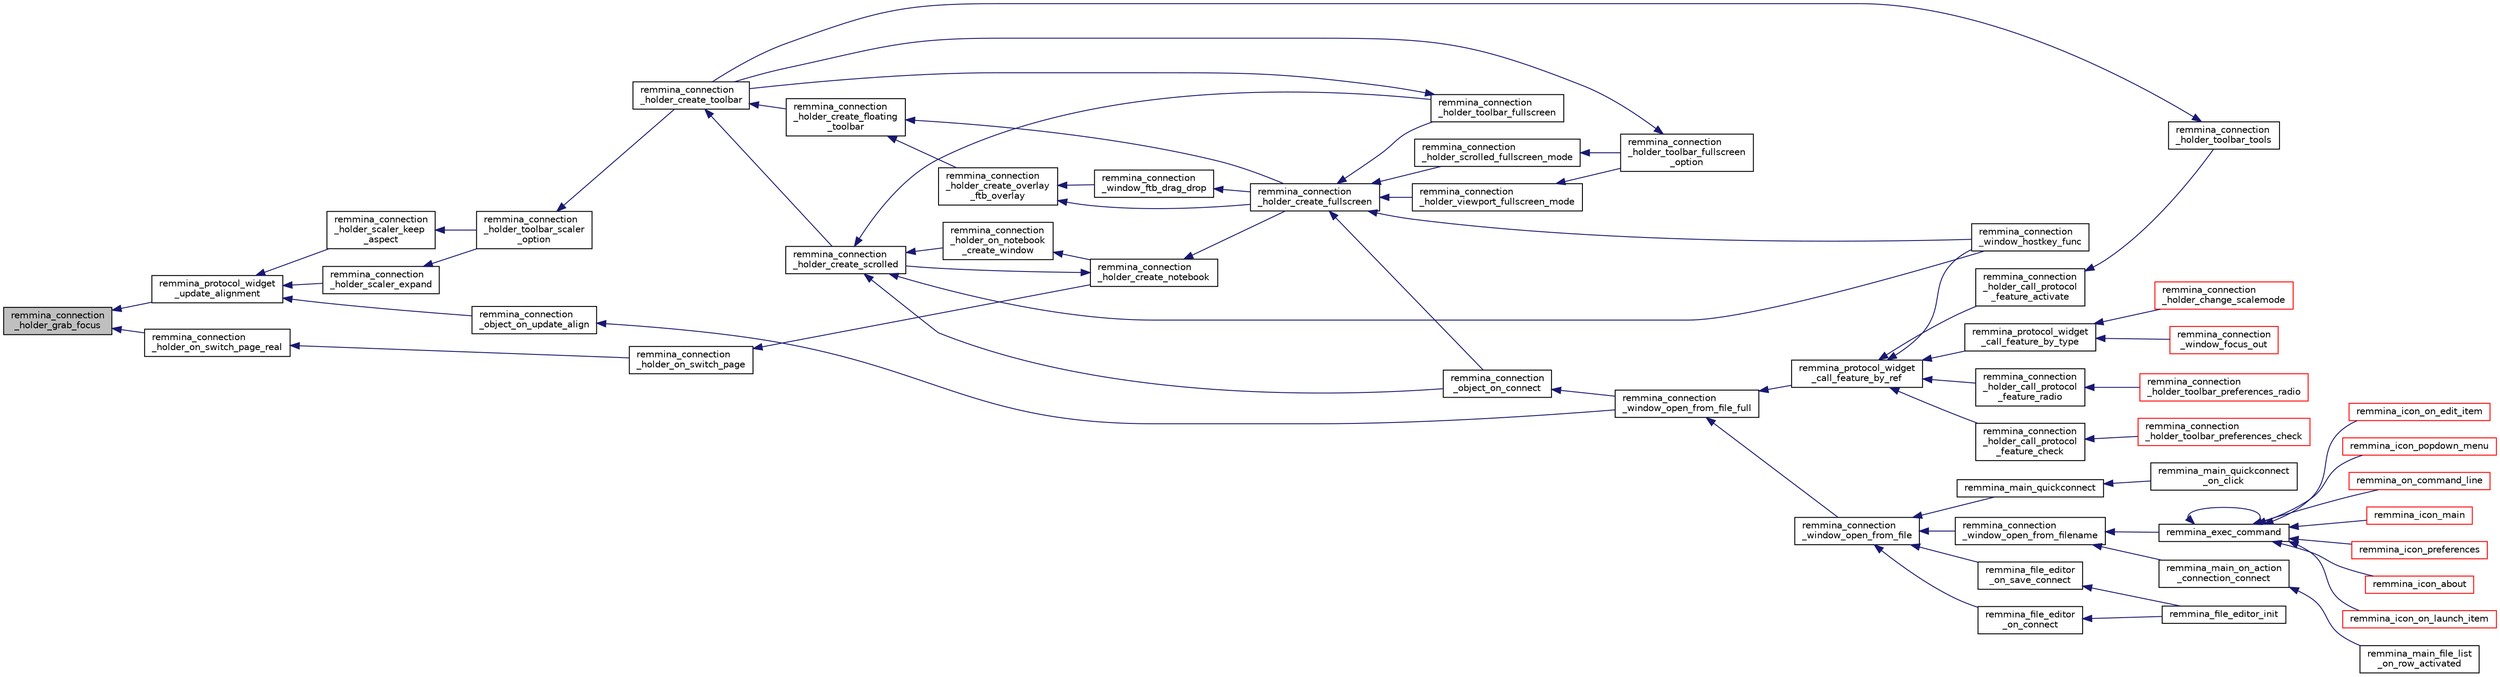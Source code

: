 digraph "remmina_connection_holder_grab_focus"
{
  edge [fontname="Helvetica",fontsize="10",labelfontname="Helvetica",labelfontsize="10"];
  node [fontname="Helvetica",fontsize="10",shape=record];
  rankdir="LR";
  Node4445 [label="remmina_connection\l_holder_grab_focus",height=0.2,width=0.4,color="black", fillcolor="grey75", style="filled", fontcolor="black"];
  Node4445 -> Node4446 [dir="back",color="midnightblue",fontsize="10",style="solid",fontname="Helvetica"];
  Node4446 [label="remmina_protocol_widget\l_update_alignment",height=0.2,width=0.4,color="black", fillcolor="white", style="filled",URL="$remmina__connection__window_8c.html#ab7dc553cbd2005feb77163cf79f48f6d"];
  Node4446 -> Node4447 [dir="back",color="midnightblue",fontsize="10",style="solid",fontname="Helvetica"];
  Node4447 [label="remmina_connection\l_holder_scaler_expand",height=0.2,width=0.4,color="black", fillcolor="white", style="filled",URL="$remmina__connection__window_8c.html#a4495fca1215fef8e8484b7fee38ae996"];
  Node4447 -> Node4448 [dir="back",color="midnightblue",fontsize="10",style="solid",fontname="Helvetica"];
  Node4448 [label="remmina_connection\l_holder_toolbar_scaler\l_option",height=0.2,width=0.4,color="black", fillcolor="white", style="filled",URL="$remmina__connection__window_8c.html#a7a722d82899ce761356e47de2ac91452"];
  Node4448 -> Node4449 [dir="back",color="midnightblue",fontsize="10",style="solid",fontname="Helvetica"];
  Node4449 [label="remmina_connection\l_holder_create_toolbar",height=0.2,width=0.4,color="black", fillcolor="white", style="filled",URL="$remmina__connection__window_8c.html#af8138da72278e9e9000276e08a6fd984"];
  Node4449 -> Node4450 [dir="back",color="midnightblue",fontsize="10",style="solid",fontname="Helvetica"];
  Node4450 [label="remmina_connection\l_holder_create_floating\l_toolbar",height=0.2,width=0.4,color="black", fillcolor="white", style="filled",URL="$remmina__connection__window_8c.html#a967dca6c1876afc3e6bcb763f9709d43"];
  Node4450 -> Node4451 [dir="back",color="midnightblue",fontsize="10",style="solid",fontname="Helvetica"];
  Node4451 [label="remmina_connection\l_holder_create_overlay\l_ftb_overlay",height=0.2,width=0.4,color="black", fillcolor="white", style="filled",URL="$remmina__connection__window_8c.html#ab2edcb806312b3367c70fbb13c383ae0"];
  Node4451 -> Node4452 [dir="back",color="midnightblue",fontsize="10",style="solid",fontname="Helvetica"];
  Node4452 [label="remmina_connection\l_window_ftb_drag_drop",height=0.2,width=0.4,color="black", fillcolor="white", style="filled",URL="$remmina__connection__window_8c.html#a15c9b2bd929f8f2bb64d0bb6fa60f067"];
  Node4452 -> Node4453 [dir="back",color="midnightblue",fontsize="10",style="solid",fontname="Helvetica"];
  Node4453 [label="remmina_connection\l_holder_create_fullscreen",height=0.2,width=0.4,color="black", fillcolor="white", style="filled",URL="$remmina__connection__window_8c.html#ae67ca4d276339723c1ff87fc224eaccf"];
  Node4453 -> Node4454 [dir="back",color="midnightblue",fontsize="10",style="solid",fontname="Helvetica"];
  Node4454 [label="remmina_connection\l_holder_toolbar_fullscreen",height=0.2,width=0.4,color="black", fillcolor="white", style="filled",URL="$remmina__connection__window_8c.html#a02ac20f50f1b7b816bd7208127efdbee"];
  Node4454 -> Node4449 [dir="back",color="midnightblue",fontsize="10",style="solid",fontname="Helvetica"];
  Node4453 -> Node4455 [dir="back",color="midnightblue",fontsize="10",style="solid",fontname="Helvetica"];
  Node4455 [label="remmina_connection\l_holder_viewport_fullscreen_mode",height=0.2,width=0.4,color="black", fillcolor="white", style="filled",URL="$remmina__connection__window_8c.html#a0e99d0ff8c39f2c6de508eee9ef498c5"];
  Node4455 -> Node4456 [dir="back",color="midnightblue",fontsize="10",style="solid",fontname="Helvetica"];
  Node4456 [label="remmina_connection\l_holder_toolbar_fullscreen\l_option",height=0.2,width=0.4,color="black", fillcolor="white", style="filled",URL="$remmina__connection__window_8c.html#a1415cdcbed0e6fe9a7978586bf132207"];
  Node4456 -> Node4449 [dir="back",color="midnightblue",fontsize="10",style="solid",fontname="Helvetica"];
  Node4453 -> Node4457 [dir="back",color="midnightblue",fontsize="10",style="solid",fontname="Helvetica"];
  Node4457 [label="remmina_connection\l_holder_scrolled_fullscreen_mode",height=0.2,width=0.4,color="black", fillcolor="white", style="filled",URL="$remmina__connection__window_8c.html#aa25cae5c0e15e13b817b925e42a044a9"];
  Node4457 -> Node4456 [dir="back",color="midnightblue",fontsize="10",style="solid",fontname="Helvetica"];
  Node4453 -> Node4458 [dir="back",color="midnightblue",fontsize="10",style="solid",fontname="Helvetica"];
  Node4458 [label="remmina_connection\l_window_hostkey_func",height=0.2,width=0.4,color="black", fillcolor="white", style="filled",URL="$remmina__connection__window_8c.html#abef663d930076deb3105f86dabe2a9c3"];
  Node4453 -> Node4459 [dir="back",color="midnightblue",fontsize="10",style="solid",fontname="Helvetica"];
  Node4459 [label="remmina_connection\l_object_on_connect",height=0.2,width=0.4,color="black", fillcolor="white", style="filled",URL="$remmina__connection__window_8c.html#a0ad685a873ecef95ec13caba17e0c22e"];
  Node4459 -> Node4460 [dir="back",color="midnightblue",fontsize="10",style="solid",fontname="Helvetica"];
  Node4460 [label="remmina_connection\l_window_open_from_file_full",height=0.2,width=0.4,color="black", fillcolor="white", style="filled",URL="$remmina__connection__window_8h.html#adbf2b670ca3bae96a99cb0b36021a961"];
  Node4460 -> Node4461 [dir="back",color="midnightblue",fontsize="10",style="solid",fontname="Helvetica"];
  Node4461 [label="remmina_connection\l_window_open_from_file",height=0.2,width=0.4,color="black", fillcolor="white", style="filled",URL="$remmina__connection__window_8h.html#a1c7f722a89609523cc4de079cc82f23c"];
  Node4461 -> Node4462 [dir="back",color="midnightblue",fontsize="10",style="solid",fontname="Helvetica"];
  Node4462 [label="remmina_connection\l_window_open_from_filename",height=0.2,width=0.4,color="black", fillcolor="white", style="filled",URL="$remmina__connection__window_8h.html#ab0ed27ef360efc7d92906cbabf9da5db"];
  Node4462 -> Node4463 [dir="back",color="midnightblue",fontsize="10",style="solid",fontname="Helvetica"];
  Node4463 [label="remmina_exec_command",height=0.2,width=0.4,color="black", fillcolor="white", style="filled",URL="$remmina__exec_8h.html#a424cabdcff647797061e7482049d62a7"];
  Node4463 -> Node4464 [dir="back",color="midnightblue",fontsize="10",style="solid",fontname="Helvetica"];
  Node4464 [label="remmina_on_command_line",height=0.2,width=0.4,color="red", fillcolor="white", style="filled",URL="$remmina_8c.html#aeb286fc5bd52ab5382ab8cb495dc2914"];
  Node4463 -> Node4463 [dir="back",color="midnightblue",fontsize="10",style="solid",fontname="Helvetica"];
  Node4463 -> Node4466 [dir="back",color="midnightblue",fontsize="10",style="solid",fontname="Helvetica"];
  Node4466 [label="remmina_icon_main",height=0.2,width=0.4,color="red", fillcolor="white", style="filled",URL="$remmina__icon_8c.html#a920476110ab6410c8fc8cf734109e497"];
  Node4463 -> Node4477 [dir="back",color="midnightblue",fontsize="10",style="solid",fontname="Helvetica"];
  Node4477 [label="remmina_icon_preferences",height=0.2,width=0.4,color="red", fillcolor="white", style="filled",URL="$remmina__icon_8c.html#ad3b0e3d12e4854eae05b1afea19da404"];
  Node4463 -> Node4478 [dir="back",color="midnightblue",fontsize="10",style="solid",fontname="Helvetica"];
  Node4478 [label="remmina_icon_about",height=0.2,width=0.4,color="red", fillcolor="white", style="filled",URL="$remmina__icon_8c.html#a5cdf1958ef01e49889bcee2e90e2cf71"];
  Node4463 -> Node4479 [dir="back",color="midnightblue",fontsize="10",style="solid",fontname="Helvetica"];
  Node4479 [label="remmina_icon_on_launch_item",height=0.2,width=0.4,color="red", fillcolor="white", style="filled",URL="$remmina__icon_8c.html#ad1699688680e12abcfd5c74dd2f76d83"];
  Node4463 -> Node4482 [dir="back",color="midnightblue",fontsize="10",style="solid",fontname="Helvetica"];
  Node4482 [label="remmina_icon_on_edit_item",height=0.2,width=0.4,color="red", fillcolor="white", style="filled",URL="$remmina__icon_8c.html#af8708120906a8dc41a7998ebf9ecd129"];
  Node4463 -> Node4483 [dir="back",color="midnightblue",fontsize="10",style="solid",fontname="Helvetica"];
  Node4483 [label="remmina_icon_popdown_menu",height=0.2,width=0.4,color="red", fillcolor="white", style="filled",URL="$remmina__icon_8c.html#a444be76e3c3a065279c5f9abc7fae833"];
  Node4462 -> Node4484 [dir="back",color="midnightblue",fontsize="10",style="solid",fontname="Helvetica"];
  Node4484 [label="remmina_main_on_action\l_connection_connect",height=0.2,width=0.4,color="black", fillcolor="white", style="filled",URL="$remmina__main_8c.html#ae023d1cb099a4f7bee79f13760566cbf"];
  Node4484 -> Node4485 [dir="back",color="midnightblue",fontsize="10",style="solid",fontname="Helvetica"];
  Node4485 [label="remmina_main_file_list\l_on_row_activated",height=0.2,width=0.4,color="black", fillcolor="white", style="filled",URL="$remmina__main_8c.html#aba1a89a2400c5cc8373c6bd34602ac10"];
  Node4461 -> Node4486 [dir="back",color="midnightblue",fontsize="10",style="solid",fontname="Helvetica"];
  Node4486 [label="remmina_file_editor\l_on_connect",height=0.2,width=0.4,color="black", fillcolor="white", style="filled",URL="$remmina__file__editor_8c.html#a73b8581fd1fd77532b748d91a2951f25"];
  Node4486 -> Node4470 [dir="back",color="midnightblue",fontsize="10",style="solid",fontname="Helvetica"];
  Node4470 [label="remmina_file_editor_init",height=0.2,width=0.4,color="black", fillcolor="white", style="filled",URL="$remmina__file__editor_8c.html#a9afd8d41c66f547320930eb331f3124d"];
  Node4461 -> Node4471 [dir="back",color="midnightblue",fontsize="10",style="solid",fontname="Helvetica"];
  Node4471 [label="remmina_file_editor\l_on_save_connect",height=0.2,width=0.4,color="black", fillcolor="white", style="filled",URL="$remmina__file__editor_8c.html#a57224f3f69f04f398de563b71be6b18e"];
  Node4471 -> Node4470 [dir="back",color="midnightblue",fontsize="10",style="solid",fontname="Helvetica"];
  Node4461 -> Node4487 [dir="back",color="midnightblue",fontsize="10",style="solid",fontname="Helvetica"];
  Node4487 [label="remmina_main_quickconnect",height=0.2,width=0.4,color="black", fillcolor="white", style="filled",URL="$remmina__main_8c.html#a802458852abacebfb16f1f4295806a01"];
  Node4487 -> Node4488 [dir="back",color="midnightblue",fontsize="10",style="solid",fontname="Helvetica"];
  Node4488 [label="remmina_main_quickconnect\l_on_click",height=0.2,width=0.4,color="black", fillcolor="white", style="filled",URL="$remmina__main_8c.html#a210e9e04c7c97cc86412044de31f659d"];
  Node4460 -> Node4489 [dir="back",color="midnightblue",fontsize="10",style="solid",fontname="Helvetica"];
  Node4489 [label="remmina_protocol_widget\l_call_feature_by_ref",height=0.2,width=0.4,color="black", fillcolor="white", style="filled",URL="$remmina__protocol__widget_8h.html#a605b69a9aa4393024369cc5070488692"];
  Node4489 -> Node4490 [dir="back",color="midnightblue",fontsize="10",style="solid",fontname="Helvetica"];
  Node4490 [label="remmina_connection\l_holder_call_protocol\l_feature_radio",height=0.2,width=0.4,color="black", fillcolor="white", style="filled",URL="$remmina__connection__window_8c.html#a86280cb973101817f7410af393bc2f98"];
  Node4490 -> Node4491 [dir="back",color="midnightblue",fontsize="10",style="solid",fontname="Helvetica"];
  Node4491 [label="remmina_connection\l_holder_toolbar_preferences_radio",height=0.2,width=0.4,color="red", fillcolor="white", style="filled",URL="$remmina__connection__window_8c.html#a1ddab4aacc284c606ab237eae9c0b5a9"];
  Node4489 -> Node4493 [dir="back",color="midnightblue",fontsize="10",style="solid",fontname="Helvetica"];
  Node4493 [label="remmina_connection\l_holder_call_protocol\l_feature_check",height=0.2,width=0.4,color="black", fillcolor="white", style="filled",URL="$remmina__connection__window_8c.html#a8d924ded7fe147df8b5f113e2fb1d6e7"];
  Node4493 -> Node4494 [dir="back",color="midnightblue",fontsize="10",style="solid",fontname="Helvetica"];
  Node4494 [label="remmina_connection\l_holder_toolbar_preferences_check",height=0.2,width=0.4,color="red", fillcolor="white", style="filled",URL="$remmina__connection__window_8c.html#ada0dce340f5f1484c496a2357e8a2c69"];
  Node4489 -> Node4495 [dir="back",color="midnightblue",fontsize="10",style="solid",fontname="Helvetica"];
  Node4495 [label="remmina_connection\l_holder_call_protocol\l_feature_activate",height=0.2,width=0.4,color="black", fillcolor="white", style="filled",URL="$remmina__connection__window_8c.html#a4507b43c6fd10bc68d9512c6b253a552"];
  Node4495 -> Node4496 [dir="back",color="midnightblue",fontsize="10",style="solid",fontname="Helvetica"];
  Node4496 [label="remmina_connection\l_holder_toolbar_tools",height=0.2,width=0.4,color="black", fillcolor="white", style="filled",URL="$remmina__connection__window_8c.html#a51cc0b2274049920f67c71047bd76213"];
  Node4496 -> Node4449 [dir="back",color="midnightblue",fontsize="10",style="solid",fontname="Helvetica"];
  Node4489 -> Node4458 [dir="back",color="midnightblue",fontsize="10",style="solid",fontname="Helvetica"];
  Node4489 -> Node4497 [dir="back",color="midnightblue",fontsize="10",style="solid",fontname="Helvetica"];
  Node4497 [label="remmina_protocol_widget\l_call_feature_by_type",height=0.2,width=0.4,color="black", fillcolor="white", style="filled",URL="$remmina__protocol__widget_8h.html#a6a630e96e5b914d60d678ae8eaad4cd9"];
  Node4497 -> Node4498 [dir="back",color="midnightblue",fontsize="10",style="solid",fontname="Helvetica"];
  Node4498 [label="remmina_connection\l_holder_change_scalemode",height=0.2,width=0.4,color="red", fillcolor="white", style="filled",URL="$remmina__connection__window_8c.html#a5565ebedf82eb9f2d54b7f447b4c930e"];
  Node4497 -> Node4501 [dir="back",color="midnightblue",fontsize="10",style="solid",fontname="Helvetica"];
  Node4501 [label="remmina_connection\l_window_focus_out",height=0.2,width=0.4,color="red", fillcolor="white", style="filled",URL="$remmina__connection__window_8c.html#a8c242e0a7ee57ed79099c330d696b43f"];
  Node4451 -> Node4453 [dir="back",color="midnightblue",fontsize="10",style="solid",fontname="Helvetica"];
  Node4450 -> Node4453 [dir="back",color="midnightblue",fontsize="10",style="solid",fontname="Helvetica"];
  Node4449 -> Node4504 [dir="back",color="midnightblue",fontsize="10",style="solid",fontname="Helvetica"];
  Node4504 [label="remmina_connection\l_holder_create_scrolled",height=0.2,width=0.4,color="black", fillcolor="white", style="filled",URL="$remmina__connection__window_8c.html#a57b3656c37df65d276ddd50a16906dc7"];
  Node4504 -> Node4454 [dir="back",color="midnightblue",fontsize="10",style="solid",fontname="Helvetica"];
  Node4504 -> Node4505 [dir="back",color="midnightblue",fontsize="10",style="solid",fontname="Helvetica"];
  Node4505 [label="remmina_connection\l_holder_on_notebook\l_create_window",height=0.2,width=0.4,color="black", fillcolor="white", style="filled",URL="$remmina__connection__window_8c.html#a2f5fc595c1aad851962aa58e2009bcce"];
  Node4505 -> Node4506 [dir="back",color="midnightblue",fontsize="10",style="solid",fontname="Helvetica"];
  Node4506 [label="remmina_connection\l_holder_create_notebook",height=0.2,width=0.4,color="black", fillcolor="white", style="filled",URL="$remmina__connection__window_8c.html#ae616dc409c5775dc73d9a83c1f081705"];
  Node4506 -> Node4504 [dir="back",color="midnightblue",fontsize="10",style="solid",fontname="Helvetica"];
  Node4506 -> Node4453 [dir="back",color="midnightblue",fontsize="10",style="solid",fontname="Helvetica"];
  Node4504 -> Node4458 [dir="back",color="midnightblue",fontsize="10",style="solid",fontname="Helvetica"];
  Node4504 -> Node4459 [dir="back",color="midnightblue",fontsize="10",style="solid",fontname="Helvetica"];
  Node4446 -> Node4508 [dir="back",color="midnightblue",fontsize="10",style="solid",fontname="Helvetica"];
  Node4508 [label="remmina_connection\l_holder_scaler_keep\l_aspect",height=0.2,width=0.4,color="black", fillcolor="white", style="filled",URL="$remmina__connection__window_8c.html#a2d6419b0ee62c2730b024152a06bb6bc"];
  Node4508 -> Node4448 [dir="back",color="midnightblue",fontsize="10",style="solid",fontname="Helvetica"];
  Node4446 -> Node4509 [dir="back",color="midnightblue",fontsize="10",style="solid",fontname="Helvetica"];
  Node4509 [label="remmina_connection\l_object_on_update_align",height=0.2,width=0.4,color="black", fillcolor="white", style="filled",URL="$remmina__connection__window_8c.html#a0872efe4b1084b17bab7ac962920c3e9"];
  Node4509 -> Node4460 [dir="back",color="midnightblue",fontsize="10",style="solid",fontname="Helvetica"];
  Node4445 -> Node4510 [dir="back",color="midnightblue",fontsize="10",style="solid",fontname="Helvetica"];
  Node4510 [label="remmina_connection\l_holder_on_switch_page_real",height=0.2,width=0.4,color="black", fillcolor="white", style="filled",URL="$remmina__connection__window_8c.html#af0cc437cd94ed03047f1e2b195317b54"];
  Node4510 -> Node4511 [dir="back",color="midnightblue",fontsize="10",style="solid",fontname="Helvetica"];
  Node4511 [label="remmina_connection\l_holder_on_switch_page",height=0.2,width=0.4,color="black", fillcolor="white", style="filled",URL="$remmina__connection__window_8c.html#ac93e70cd6f65ebb4bee3827240cf1c05"];
  Node4511 -> Node4506 [dir="back",color="midnightblue",fontsize="10",style="solid",fontname="Helvetica"];
}
